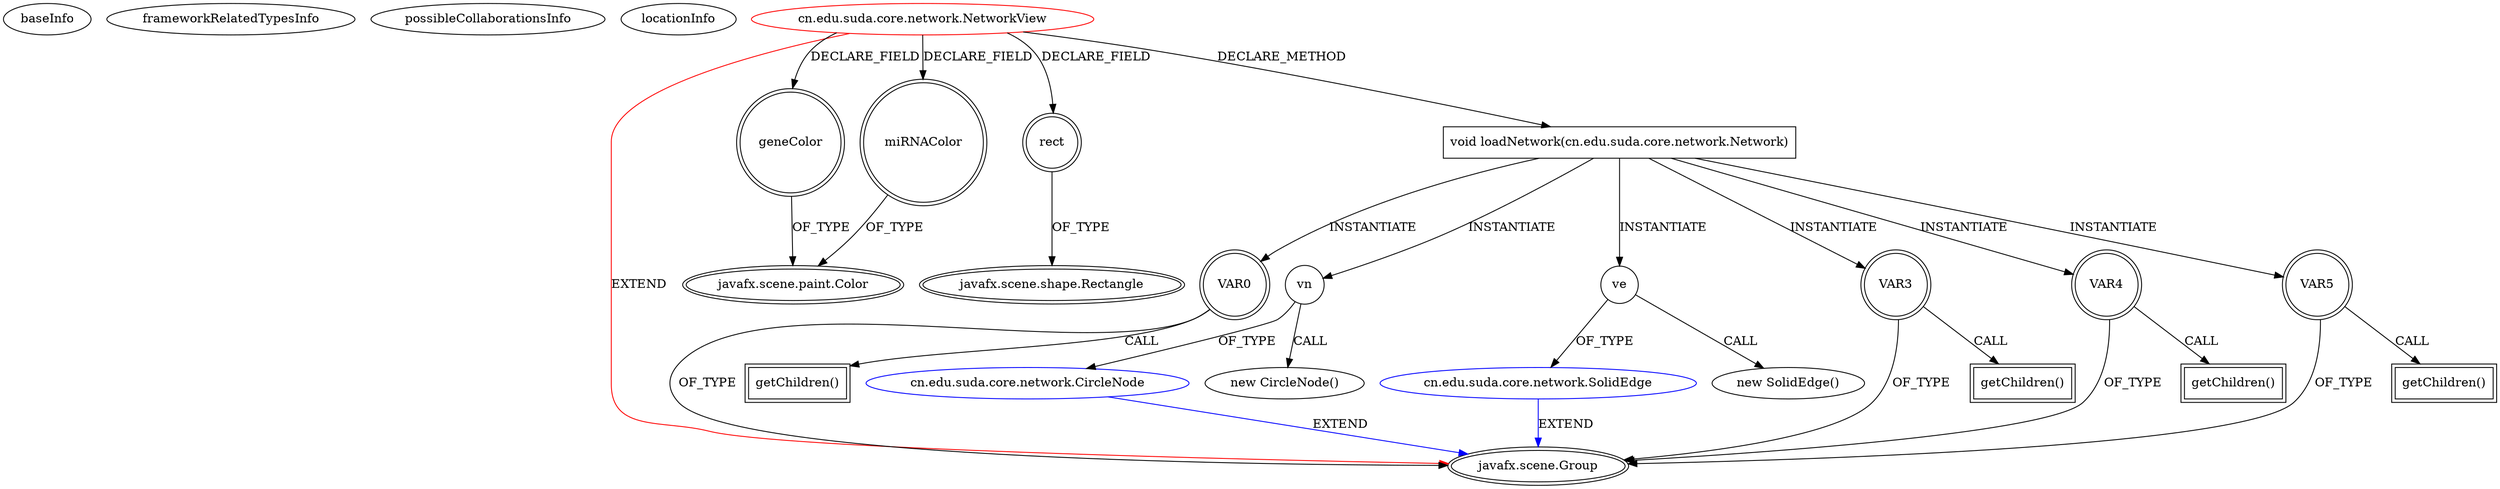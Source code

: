 digraph {
baseInfo[graphId=4798,category="extension_graph",isAnonymous=false,possibleRelation=true]
frameworkRelatedTypesInfo[0="javafx.scene.Group"]
possibleCollaborationsInfo[0="4798~CLIENT_METHOD_DECLARATION-INSTANTIATION-~javafx.scene.Group ~javafx.scene.Group ~false~false"]
locationInfo[projectName="wwtg99-POMA",filePath="/wwtg99-POMA/POMA-master/src/cn/edu/suda/core/network/NetworkView.java",contextSignature="NetworkView",graphId="4798"]
0[label="cn.edu.suda.core.network.NetworkView",vertexType="ROOT_CLIENT_CLASS_DECLARATION",isFrameworkType=false,color=red]
1[label="javafx.scene.Group",vertexType="FRAMEWORK_CLASS_TYPE",isFrameworkType=true,peripheries=2]
2[label="geneColor",vertexType="FIELD_DECLARATION",isFrameworkType=true,peripheries=2,shape=circle]
3[label="javafx.scene.paint.Color",vertexType="FRAMEWORK_CLASS_TYPE",isFrameworkType=true,peripheries=2]
4[label="miRNAColor",vertexType="FIELD_DECLARATION",isFrameworkType=true,peripheries=2,shape=circle]
6[label="rect",vertexType="FIELD_DECLARATION",isFrameworkType=true,peripheries=2,shape=circle]
7[label="javafx.scene.shape.Rectangle",vertexType="FRAMEWORK_CLASS_TYPE",isFrameworkType=true,peripheries=2]
8[label="void loadNetwork(cn.edu.suda.core.network.Network)",vertexType="CLIENT_METHOD_DECLARATION",isFrameworkType=false,shape=box]
9[label="VAR0",vertexType="VARIABLE_EXPRESION",isFrameworkType=true,peripheries=2,shape=circle]
10[label="getChildren()",vertexType="INSIDE_CALL",isFrameworkType=true,peripheries=2,shape=box]
13[label="vn",vertexType="VARIABLE_EXPRESION",isFrameworkType=false,shape=circle]
14[label="cn.edu.suda.core.network.CircleNode",vertexType="REFERENCE_CLIENT_CLASS_DECLARATION",isFrameworkType=false,color=blue]
12[label="new CircleNode()",vertexType="CONSTRUCTOR_CALL",isFrameworkType=false]
17[label="ve",vertexType="VARIABLE_EXPRESION",isFrameworkType=false,shape=circle]
18[label="cn.edu.suda.core.network.SolidEdge",vertexType="REFERENCE_CLIENT_CLASS_DECLARATION",isFrameworkType=false,color=blue]
16[label="new SolidEdge()",vertexType="CONSTRUCTOR_CALL",isFrameworkType=false]
20[label="VAR3",vertexType="VARIABLE_EXPRESION",isFrameworkType=true,peripheries=2,shape=circle]
21[label="getChildren()",vertexType="INSIDE_CALL",isFrameworkType=true,peripheries=2,shape=box]
23[label="VAR4",vertexType="VARIABLE_EXPRESION",isFrameworkType=true,peripheries=2,shape=circle]
24[label="getChildren()",vertexType="INSIDE_CALL",isFrameworkType=true,peripheries=2,shape=box]
26[label="VAR5",vertexType="VARIABLE_EXPRESION",isFrameworkType=true,peripheries=2,shape=circle]
27[label="getChildren()",vertexType="INSIDE_CALL",isFrameworkType=true,peripheries=2,shape=box]
0->1[label="EXTEND",color=red]
0->2[label="DECLARE_FIELD"]
2->3[label="OF_TYPE"]
0->4[label="DECLARE_FIELD"]
4->3[label="OF_TYPE"]
0->6[label="DECLARE_FIELD"]
6->7[label="OF_TYPE"]
0->8[label="DECLARE_METHOD"]
8->9[label="INSTANTIATE"]
9->1[label="OF_TYPE"]
9->10[label="CALL"]
8->13[label="INSTANTIATE"]
14->1[label="EXTEND",color=blue]
13->14[label="OF_TYPE"]
13->12[label="CALL"]
8->17[label="INSTANTIATE"]
18->1[label="EXTEND",color=blue]
17->18[label="OF_TYPE"]
17->16[label="CALL"]
8->20[label="INSTANTIATE"]
20->1[label="OF_TYPE"]
20->21[label="CALL"]
8->23[label="INSTANTIATE"]
23->1[label="OF_TYPE"]
23->24[label="CALL"]
8->26[label="INSTANTIATE"]
26->1[label="OF_TYPE"]
26->27[label="CALL"]
}
